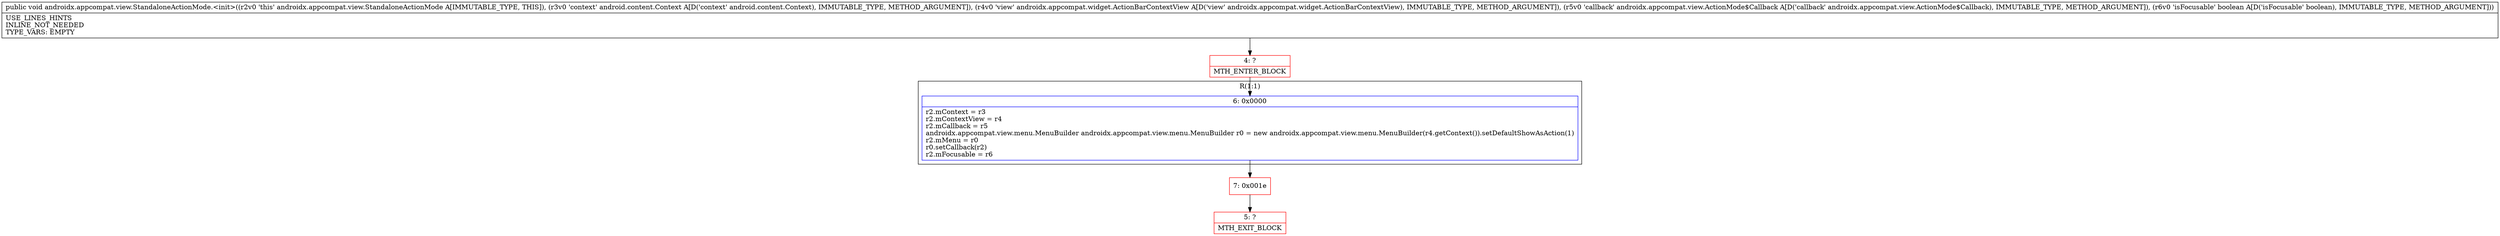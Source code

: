 digraph "CFG forandroidx.appcompat.view.StandaloneActionMode.\<init\>(Landroid\/content\/Context;Landroidx\/appcompat\/widget\/ActionBarContextView;Landroidx\/appcompat\/view\/ActionMode$Callback;Z)V" {
subgraph cluster_Region_593730430 {
label = "R(1:1)";
node [shape=record,color=blue];
Node_6 [shape=record,label="{6\:\ 0x0000|r2.mContext = r3\lr2.mContextView = r4\lr2.mCallback = r5\landroidx.appcompat.view.menu.MenuBuilder androidx.appcompat.view.menu.MenuBuilder r0 = new androidx.appcompat.view.menu.MenuBuilder(r4.getContext()).setDefaultShowAsAction(1)\lr2.mMenu = r0\lr0.setCallback(r2)\lr2.mFocusable = r6\l}"];
}
Node_4 [shape=record,color=red,label="{4\:\ ?|MTH_ENTER_BLOCK\l}"];
Node_7 [shape=record,color=red,label="{7\:\ 0x001e}"];
Node_5 [shape=record,color=red,label="{5\:\ ?|MTH_EXIT_BLOCK\l}"];
MethodNode[shape=record,label="{public void androidx.appcompat.view.StandaloneActionMode.\<init\>((r2v0 'this' androidx.appcompat.view.StandaloneActionMode A[IMMUTABLE_TYPE, THIS]), (r3v0 'context' android.content.Context A[D('context' android.content.Context), IMMUTABLE_TYPE, METHOD_ARGUMENT]), (r4v0 'view' androidx.appcompat.widget.ActionBarContextView A[D('view' androidx.appcompat.widget.ActionBarContextView), IMMUTABLE_TYPE, METHOD_ARGUMENT]), (r5v0 'callback' androidx.appcompat.view.ActionMode$Callback A[D('callback' androidx.appcompat.view.ActionMode$Callback), IMMUTABLE_TYPE, METHOD_ARGUMENT]), (r6v0 'isFocusable' boolean A[D('isFocusable' boolean), IMMUTABLE_TYPE, METHOD_ARGUMENT]))  | USE_LINES_HINTS\lINLINE_NOT_NEEDED\lTYPE_VARS: EMPTY\l}"];
MethodNode -> Node_4;Node_6 -> Node_7;
Node_4 -> Node_6;
Node_7 -> Node_5;
}

